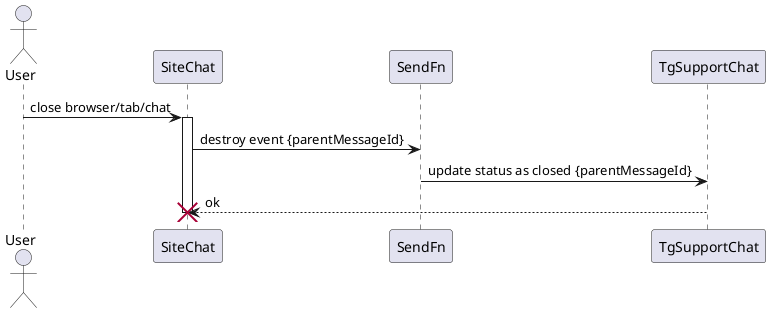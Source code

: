 @startuml
actor User

User -> SiteChat: close browser/tab/chat

activate SiteChat

SiteChat -> SendFn: destroy event {parentMessageId}

SendFn -> TgSupportChat: update status as closed {parentMessageId}
TgSupportChat --> SiteChat: ok

destroy SiteChat

@enduml
